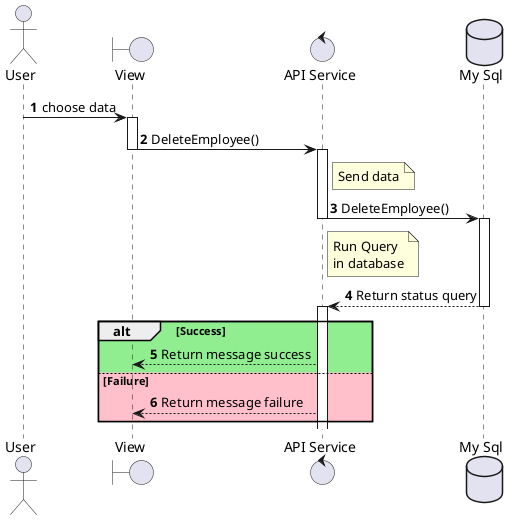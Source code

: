 @startuml sequenceDiagram_Employee_delete
actor User
boundary "View" as View
control "API Service" as APIService
database "My Sql" as DB

autonumber
User -> View --++ : choose data
View -> APIService --++ : DeleteEmployee()
note right of APIService: Send data 
APIService -> DB --++ : DeleteEmployee()
note right of APIService: Run Query\nin database
DB --> APIService --++ : Return status query
alt #LightGreen  Success
    APIService --> View  : Return message success
else #Pink Failure
    APIService --> View  : Return message failure
end
@enduml